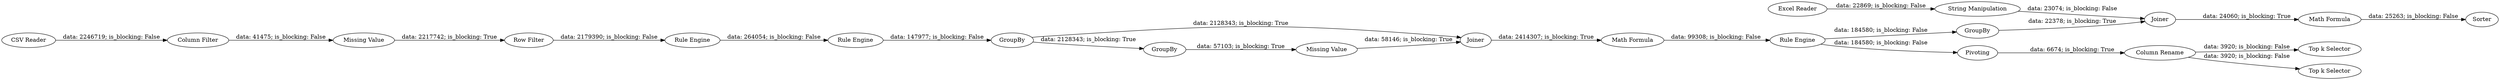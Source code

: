 digraph {
	"-4439612423954541247_9" [label=GroupBy]
	"-4439612423954541247_14" [label="Missing Value"]
	"-4439612423954541247_25" [label="Top k Selector"]
	"-4439612423954541247_6" [label="Excel Reader"]
	"-4439612423954541247_10" [label=Joiner]
	"-4439612423954541247_29" [label="Rule Engine"]
	"-4439612423954541247_19" [label=Joiner]
	"-4439612423954541247_26" [label="Top k Selector"]
	"-4439612423954541247_11" [label="Math Formula"]
	"-4439612423954541247_31" [label=GroupBy]
	"-4439612423954541247_7" [label="String Manipulation"]
	"-4439612423954541247_28" [label="Row Filter"]
	"-4439612423954541247_18" [label="Missing Value"]
	"-4439612423954541247_30" [label="Rule Engine"]
	"-4439612423954541247_16" [label=GroupBy]
	"-4439612423954541247_1" [label="CSV Reader"]
	"-4439612423954541247_32" [label=Sorter]
	"-4439612423954541247_23" [label=Pivoting]
	"-4439612423954541247_15" [label="Column Filter"]
	"-4439612423954541247_24" [label="Column Rename"]
	"-4439612423954541247_21" [label="Math Formula"]
	"-4439612423954541247_20" [label="Rule Engine"]
	"-4439612423954541247_31" -> "-4439612423954541247_19" [label="data: 2128343; is_blocking: True"]
	"-4439612423954541247_28" -> "-4439612423954541247_29" [label="data: 2179390; is_blocking: False"]
	"-4439612423954541247_14" -> "-4439612423954541247_28" [label="data: 2217742; is_blocking: True"]
	"-4439612423954541247_10" -> "-4439612423954541247_11" [label="data: 24060; is_blocking: True"]
	"-4439612423954541247_16" -> "-4439612423954541247_18" [label="data: 57103; is_blocking: True"]
	"-4439612423954541247_24" -> "-4439612423954541247_26" [label="data: 3920; is_blocking: False"]
	"-4439612423954541247_15" -> "-4439612423954541247_14" [label="data: 41475; is_blocking: False"]
	"-4439612423954541247_9" -> "-4439612423954541247_10" [label="data: 22378; is_blocking: True"]
	"-4439612423954541247_31" -> "-4439612423954541247_16" [label="data: 2128343; is_blocking: True"]
	"-4439612423954541247_11" -> "-4439612423954541247_32" [label="data: 25263; is_blocking: False"]
	"-4439612423954541247_6" -> "-4439612423954541247_7" [label="data: 22869; is_blocking: False"]
	"-4439612423954541247_23" -> "-4439612423954541247_24" [label="data: 6674; is_blocking: True"]
	"-4439612423954541247_18" -> "-4439612423954541247_19" [label="data: 58146; is_blocking: True"]
	"-4439612423954541247_29" -> "-4439612423954541247_30" [label="data: 264054; is_blocking: False"]
	"-4439612423954541247_30" -> "-4439612423954541247_31" [label="data: 147977; is_blocking: False"]
	"-4439612423954541247_20" -> "-4439612423954541247_23" [label="data: 184580; is_blocking: False"]
	"-4439612423954541247_19" -> "-4439612423954541247_21" [label="data: 2414307; is_blocking: True"]
	"-4439612423954541247_1" -> "-4439612423954541247_15" [label="data: 2246719; is_blocking: False"]
	"-4439612423954541247_7" -> "-4439612423954541247_10" [label="data: 23074; is_blocking: False"]
	"-4439612423954541247_20" -> "-4439612423954541247_9" [label="data: 184580; is_blocking: False"]
	"-4439612423954541247_24" -> "-4439612423954541247_25" [label="data: 3920; is_blocking: False"]
	"-4439612423954541247_21" -> "-4439612423954541247_20" [label="data: 99308; is_blocking: False"]
	rankdir=LR
}
